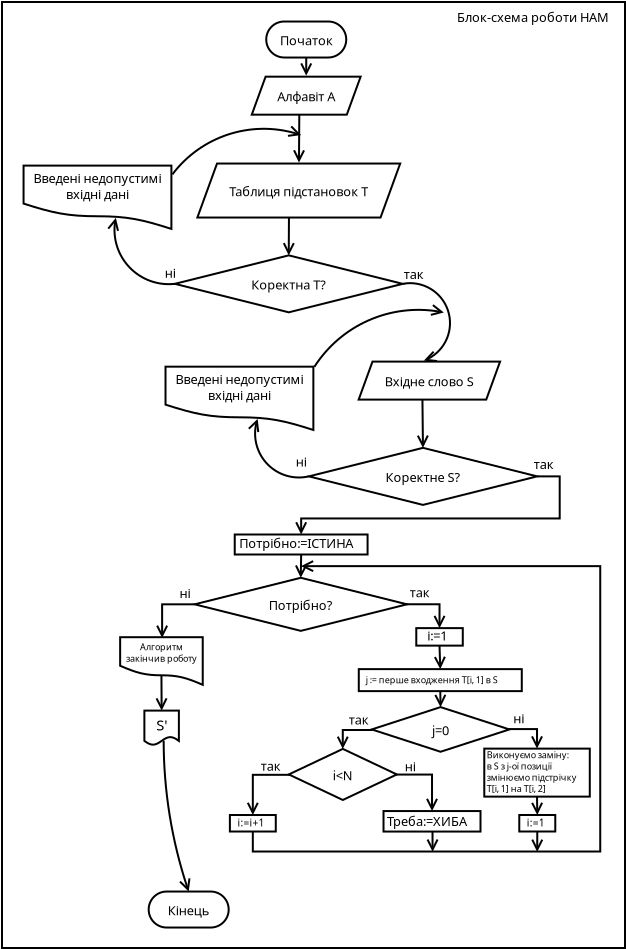 <?xml version="1.0" encoding="UTF-8"?>
<dia:diagram xmlns:dia="http://www.lysator.liu.se/~alla/dia/">
  <dia:layer name="Фон" visible="true" active="true">
    <dia:group>
      <dia:object type="Standard - Box" version="0" id="O0">
        <dia:attribute name="obj_pos">
          <dia:point val="8.088,-18.125"/>
        </dia:attribute>
        <dia:attribute name="obj_bb">
          <dia:rectangle val="8.038,-18.175;39.288,29.225"/>
        </dia:attribute>
        <dia:attribute name="elem_corner">
          <dia:point val="8.088,-18.125"/>
        </dia:attribute>
        <dia:attribute name="elem_width">
          <dia:real val="31.15"/>
        </dia:attribute>
        <dia:attribute name="elem_height">
          <dia:real val="47.3"/>
        </dia:attribute>
        <dia:attribute name="show_background">
          <dia:boolean val="true"/>
        </dia:attribute>
      </dia:object>
      <dia:object type="UML - Activity" version="0" id="O1">
        <dia:attribute name="obj_pos">
          <dia:point val="21.3,-17.15"/>
        </dia:attribute>
        <dia:attribute name="obj_bb">
          <dia:rectangle val="21.25,-17.2;25.35,-15.3"/>
        </dia:attribute>
        <dia:attribute name="meta">
          <dia:composite type="dict"/>
        </dia:attribute>
        <dia:attribute name="elem_corner">
          <dia:point val="21.3,-17.15"/>
        </dia:attribute>
        <dia:attribute name="elem_width">
          <dia:real val="4"/>
        </dia:attribute>
        <dia:attribute name="elem_height">
          <dia:real val="1.8"/>
        </dia:attribute>
        <dia:attribute name="line_colour">
          <dia:color val="#000000"/>
        </dia:attribute>
        <dia:attribute name="fill_colour">
          <dia:color val="#ffffff"/>
        </dia:attribute>
        <dia:attribute name="text">
          <dia:composite type="text">
            <dia:attribute name="string">
              <dia:string>#Початок#</dia:string>
            </dia:attribute>
            <dia:attribute name="font">
              <dia:font family="sans" style="0" name="Helvetica"/>
            </dia:attribute>
            <dia:attribute name="height">
              <dia:real val="0.8"/>
            </dia:attribute>
            <dia:attribute name="pos">
              <dia:point val="23.3,-16.055"/>
            </dia:attribute>
            <dia:attribute name="color">
              <dia:color val="#000000"/>
            </dia:attribute>
            <dia:attribute name="alignment">
              <dia:enum val="1"/>
            </dia:attribute>
          </dia:composite>
        </dia:attribute>
      </dia:object>
      <dia:object type="Flowchart - Diamond" version="0" id="O2">
        <dia:attribute name="obj_pos">
          <dia:point val="17.718,10.664"/>
        </dia:attribute>
        <dia:attribute name="obj_bb">
          <dia:rectangle val="17.668,10.614;28.384,13.368"/>
        </dia:attribute>
        <dia:attribute name="elem_corner">
          <dia:point val="17.718,10.664"/>
        </dia:attribute>
        <dia:attribute name="elem_width">
          <dia:real val="10.616"/>
        </dia:attribute>
        <dia:attribute name="elem_height">
          <dia:real val="2.654"/>
        </dia:attribute>
        <dia:attribute name="border_width">
          <dia:real val="0.1"/>
        </dia:attribute>
        <dia:attribute name="show_background">
          <dia:boolean val="true"/>
        </dia:attribute>
        <dia:attribute name="padding">
          <dia:real val="0.354"/>
        </dia:attribute>
        <dia:attribute name="text">
          <dia:composite type="text">
            <dia:attribute name="string">
              <dia:string>#Потрібно?#</dia:string>
            </dia:attribute>
            <dia:attribute name="font">
              <dia:font family="sans" style="0" name="Helvetica"/>
            </dia:attribute>
            <dia:attribute name="height">
              <dia:real val="0.8"/>
            </dia:attribute>
            <dia:attribute name="pos">
              <dia:point val="23.026,12.186"/>
            </dia:attribute>
            <dia:attribute name="color">
              <dia:color val="#000000"/>
            </dia:attribute>
            <dia:attribute name="alignment">
              <dia:enum val="1"/>
            </dia:attribute>
          </dia:composite>
        </dia:attribute>
      </dia:object>
      <dia:object type="Standard - Line" version="0" id="O3">
        <dia:attribute name="obj_pos">
          <dia:point val="23.046,9.5"/>
        </dia:attribute>
        <dia:attribute name="obj_bb">
          <dia:rectangle val="22.704,9.449;23.366,10.776"/>
        </dia:attribute>
        <dia:attribute name="conn_endpoints">
          <dia:point val="23.046,9.5"/>
          <dia:point val="23.026,10.664"/>
        </dia:attribute>
        <dia:attribute name="numcp">
          <dia:int val="1"/>
        </dia:attribute>
        <dia:attribute name="end_arrow">
          <dia:enum val="1"/>
        </dia:attribute>
        <dia:attribute name="end_arrow_length">
          <dia:real val="0.5"/>
        </dia:attribute>
        <dia:attribute name="end_arrow_width">
          <dia:real val="0.5"/>
        </dia:attribute>
        <dia:connections>
          <dia:connection handle="1" to="O2" connection="0"/>
        </dia:connections>
      </dia:object>
      <dia:object type="Standard - ZigZagLine" version="1" id="O4">
        <dia:attribute name="obj_pos">
          <dia:point val="17.718,11.991"/>
        </dia:attribute>
        <dia:attribute name="obj_bb">
          <dia:rectangle val="15.527,11.941;17.768,14.0"/>
        </dia:attribute>
        <dia:attribute name="orth_points">
          <dia:point val="17.718,11.991"/>
          <dia:point val="16.094,11.991"/>
          <dia:point val="16.094,13.669"/>
          <dia:point val="16.094,13.669"/>
        </dia:attribute>
        <dia:attribute name="orth_orient">
          <dia:enum val="0"/>
          <dia:enum val="1"/>
          <dia:enum val="0"/>
        </dia:attribute>
        <dia:attribute name="autorouting">
          <dia:boolean val="false"/>
        </dia:attribute>
        <dia:attribute name="end_arrow">
          <dia:enum val="1"/>
        </dia:attribute>
        <dia:attribute name="end_arrow_length">
          <dia:real val="0.5"/>
        </dia:attribute>
        <dia:attribute name="end_arrow_width">
          <dia:real val="0.5"/>
        </dia:attribute>
        <dia:connections>
          <dia:connection handle="0" to="O2" connection="12"/>
        </dia:connections>
      </dia:object>
      <dia:object type="Standard - Text" version="1" id="O5">
        <dia:attribute name="obj_pos">
          <dia:point val="16.969,11.669"/>
        </dia:attribute>
        <dia:attribute name="obj_bb">
          <dia:rectangle val="16.969,11.074;17.564,11.819"/>
        </dia:attribute>
        <dia:attribute name="text">
          <dia:composite type="text">
            <dia:attribute name="string">
              <dia:string>#ні#</dia:string>
            </dia:attribute>
            <dia:attribute name="font">
              <dia:font family="sans" style="0" name="Helvetica"/>
            </dia:attribute>
            <dia:attribute name="height">
              <dia:real val="0.8"/>
            </dia:attribute>
            <dia:attribute name="pos">
              <dia:point val="16.969,11.669"/>
            </dia:attribute>
            <dia:attribute name="color">
              <dia:color val="#000000"/>
            </dia:attribute>
            <dia:attribute name="alignment">
              <dia:enum val="0"/>
            </dia:attribute>
          </dia:composite>
        </dia:attribute>
        <dia:attribute name="valign">
          <dia:enum val="3"/>
        </dia:attribute>
      </dia:object>
      <dia:object type="Flowchart - Transmittal Tape" version="1" id="O6">
        <dia:attribute name="obj_pos">
          <dia:point val="13.995,13.635"/>
        </dia:attribute>
        <dia:attribute name="obj_bb">
          <dia:rectangle val="13.945,13.585;18.175,16.093"/>
        </dia:attribute>
        <dia:attribute name="meta">
          <dia:composite type="dict"/>
        </dia:attribute>
        <dia:attribute name="elem_corner">
          <dia:point val="13.995,13.635"/>
        </dia:attribute>
        <dia:attribute name="elem_width">
          <dia:real val="4.13"/>
        </dia:attribute>
        <dia:attribute name="elem_height">
          <dia:real val="2.381"/>
        </dia:attribute>
        <dia:attribute name="line_width">
          <dia:real val="0.1"/>
        </dia:attribute>
        <dia:attribute name="line_colour">
          <dia:color val="#000000"/>
        </dia:attribute>
        <dia:attribute name="fill_colour">
          <dia:color val="#ffffff"/>
        </dia:attribute>
        <dia:attribute name="show_background">
          <dia:boolean val="true"/>
        </dia:attribute>
        <dia:attribute name="line_style">
          <dia:enum val="0"/>
          <dia:real val="1"/>
        </dia:attribute>
        <dia:attribute name="padding">
          <dia:real val="0.1"/>
        </dia:attribute>
        <dia:attribute name="text">
          <dia:composite type="text">
            <dia:attribute name="string">
              <dia:string>#Алгоритм
закінчив роботу#</dia:string>
            </dia:attribute>
            <dia:attribute name="font">
              <dia:font family="sans" style="0" name="Helvetica"/>
            </dia:attribute>
            <dia:attribute name="height">
              <dia:real val="0.564"/>
            </dia:attribute>
            <dia:attribute name="pos">
              <dia:point val="16.06,14.209"/>
            </dia:attribute>
            <dia:attribute name="color">
              <dia:color val="#000000"/>
            </dia:attribute>
            <dia:attribute name="alignment">
              <dia:enum val="1"/>
            </dia:attribute>
          </dia:composite>
        </dia:attribute>
        <dia:attribute name="flip_horizontal">
          <dia:boolean val="false"/>
        </dia:attribute>
        <dia:attribute name="flip_vertical">
          <dia:boolean val="false"/>
        </dia:attribute>
        <dia:attribute name="subscale">
          <dia:real val="1"/>
        </dia:attribute>
      </dia:object>
      <dia:object type="Standard - ZigZagLine" version="1" id="O7">
        <dia:attribute name="obj_pos">
          <dia:point val="28.334,11.991"/>
        </dia:attribute>
        <dia:attribute name="obj_bb">
          <dia:rectangle val="28.284,11.938;30.295,13.293"/>
        </dia:attribute>
        <dia:attribute name="orth_points">
          <dia:point val="28.334,11.991"/>
          <dia:point val="28.334,11.988"/>
          <dia:point val="29.964,11.988"/>
          <dia:point val="29.964,13.181"/>
        </dia:attribute>
        <dia:attribute name="orth_orient">
          <dia:enum val="1"/>
          <dia:enum val="0"/>
          <dia:enum val="1"/>
        </dia:attribute>
        <dia:attribute name="autorouting">
          <dia:boolean val="false"/>
        </dia:attribute>
        <dia:attribute name="end_arrow">
          <dia:enum val="1"/>
        </dia:attribute>
        <dia:attribute name="end_arrow_length">
          <dia:real val="0.5"/>
        </dia:attribute>
        <dia:attribute name="end_arrow_width">
          <dia:real val="0.5"/>
        </dia:attribute>
        <dia:connections>
          <dia:connection handle="0" to="O2" connection="4"/>
        </dia:connections>
      </dia:object>
      <dia:object type="Standard - Text" version="1" id="O8">
        <dia:attribute name="obj_pos">
          <dia:point val="28.473,11.635"/>
        </dia:attribute>
        <dia:attribute name="obj_bb">
          <dia:rectangle val="28.473,11.04;29.63,11.785"/>
        </dia:attribute>
        <dia:attribute name="text">
          <dia:composite type="text">
            <dia:attribute name="string">
              <dia:string>#так#</dia:string>
            </dia:attribute>
            <dia:attribute name="font">
              <dia:font family="sans" style="0" name="Helvetica"/>
            </dia:attribute>
            <dia:attribute name="height">
              <dia:real val="0.8"/>
            </dia:attribute>
            <dia:attribute name="pos">
              <dia:point val="28.473,11.635"/>
            </dia:attribute>
            <dia:attribute name="color">
              <dia:color val="#000000"/>
            </dia:attribute>
            <dia:attribute name="alignment">
              <dia:enum val="0"/>
            </dia:attribute>
          </dia:composite>
        </dia:attribute>
        <dia:attribute name="valign">
          <dia:enum val="3"/>
        </dia:attribute>
      </dia:object>
      <dia:object type="Standard - Line" version="0" id="O9">
        <dia:attribute name="obj_pos">
          <dia:point val="29.964,14.056"/>
        </dia:attribute>
        <dia:attribute name="obj_bb">
          <dia:rectangle val="29.653,14.005;30.315,15.343"/>
        </dia:attribute>
        <dia:attribute name="conn_endpoints">
          <dia:point val="29.964,14.056"/>
          <dia:point val="30.002,15.231"/>
        </dia:attribute>
        <dia:attribute name="numcp">
          <dia:int val="1"/>
        </dia:attribute>
        <dia:attribute name="end_arrow">
          <dia:enum val="1"/>
        </dia:attribute>
        <dia:attribute name="end_arrow_length">
          <dia:real val="0.5"/>
        </dia:attribute>
        <dia:attribute name="end_arrow_width">
          <dia:real val="0.5"/>
        </dia:attribute>
      </dia:object>
      <dia:object type="Flowchart - Diamond" version="0" id="O10">
        <dia:attribute name="obj_pos">
          <dia:point val="26.573,17.13"/>
        </dia:attribute>
        <dia:attribute name="obj_bb">
          <dia:rectangle val="26.523,17.08;33.506,19.413"/>
        </dia:attribute>
        <dia:attribute name="elem_corner">
          <dia:point val="26.573,17.13"/>
        </dia:attribute>
        <dia:attribute name="elem_width">
          <dia:real val="6.883"/>
        </dia:attribute>
        <dia:attribute name="elem_height">
          <dia:real val="2.233"/>
        </dia:attribute>
        <dia:attribute name="border_width">
          <dia:real val="0.1"/>
        </dia:attribute>
        <dia:attribute name="show_background">
          <dia:boolean val="true"/>
        </dia:attribute>
        <dia:attribute name="padding">
          <dia:real val="0.354"/>
        </dia:attribute>
        <dia:attribute name="text">
          <dia:composite type="text">
            <dia:attribute name="string">
              <dia:string>#j=0#</dia:string>
            </dia:attribute>
            <dia:attribute name="font">
              <dia:font family="sans" style="0" name="Helvetica"/>
            </dia:attribute>
            <dia:attribute name="height">
              <dia:real val="0.8"/>
            </dia:attribute>
            <dia:attribute name="pos">
              <dia:point val="30.015,18.442"/>
            </dia:attribute>
            <dia:attribute name="color">
              <dia:color val="#000000"/>
            </dia:attribute>
            <dia:attribute name="alignment">
              <dia:enum val="1"/>
            </dia:attribute>
          </dia:composite>
        </dia:attribute>
      </dia:object>
      <dia:object type="Standard - Text" version="1" id="O11">
        <dia:attribute name="obj_pos">
          <dia:point val="33.649,17.935"/>
        </dia:attribute>
        <dia:attribute name="obj_bb">
          <dia:rectangle val="33.649,17.34;34.244,18.085"/>
        </dia:attribute>
        <dia:attribute name="text">
          <dia:composite type="text">
            <dia:attribute name="string">
              <dia:string>#ні#</dia:string>
            </dia:attribute>
            <dia:attribute name="font">
              <dia:font family="sans" style="0" name="Helvetica"/>
            </dia:attribute>
            <dia:attribute name="height">
              <dia:real val="0.8"/>
            </dia:attribute>
            <dia:attribute name="pos">
              <dia:point val="33.649,17.935"/>
            </dia:attribute>
            <dia:attribute name="color">
              <dia:color val="#000000"/>
            </dia:attribute>
            <dia:attribute name="alignment">
              <dia:enum val="0"/>
            </dia:attribute>
          </dia:composite>
        </dia:attribute>
        <dia:attribute name="valign">
          <dia:enum val="3"/>
        </dia:attribute>
      </dia:object>
      <dia:object type="Standard - ZigZagLine" version="1" id="O12">
        <dia:attribute name="obj_pos">
          <dia:point val="33.456,18.247"/>
        </dia:attribute>
        <dia:attribute name="obj_bb">
          <dia:rectangle val="33.406,18.179;35.17,19.318"/>
        </dia:attribute>
        <dia:attribute name="orth_points">
          <dia:point val="33.456,18.247"/>
          <dia:point val="33.456,18.229"/>
          <dia:point val="34.839,18.229"/>
          <dia:point val="34.839,19.206"/>
        </dia:attribute>
        <dia:attribute name="orth_orient">
          <dia:enum val="1"/>
          <dia:enum val="0"/>
          <dia:enum val="1"/>
        </dia:attribute>
        <dia:attribute name="autorouting">
          <dia:boolean val="false"/>
        </dia:attribute>
        <dia:attribute name="end_arrow">
          <dia:enum val="1"/>
        </dia:attribute>
        <dia:attribute name="end_arrow_length">
          <dia:real val="0.5"/>
        </dia:attribute>
        <dia:attribute name="end_arrow_width">
          <dia:real val="0.5"/>
        </dia:attribute>
        <dia:connections>
          <dia:connection handle="0" to="O10" connection="4"/>
        </dia:connections>
      </dia:object>
      <dia:object type="Standard - Text" version="1" id="O13">
        <dia:attribute name="obj_pos">
          <dia:point val="25.427,18.001"/>
        </dia:attribute>
        <dia:attribute name="obj_bb">
          <dia:rectangle val="25.427,17.406;26.585,18.151"/>
        </dia:attribute>
        <dia:attribute name="text">
          <dia:composite type="text">
            <dia:attribute name="string">
              <dia:string>#так#</dia:string>
            </dia:attribute>
            <dia:attribute name="font">
              <dia:font family="sans" style="0" name="Helvetica"/>
            </dia:attribute>
            <dia:attribute name="height">
              <dia:real val="0.8"/>
            </dia:attribute>
            <dia:attribute name="pos">
              <dia:point val="25.427,18.001"/>
            </dia:attribute>
            <dia:attribute name="color">
              <dia:color val="#000000"/>
            </dia:attribute>
            <dia:attribute name="alignment">
              <dia:enum val="0"/>
            </dia:attribute>
          </dia:composite>
        </dia:attribute>
        <dia:attribute name="valign">
          <dia:enum val="3"/>
        </dia:attribute>
      </dia:object>
      <dia:group>
        <dia:object type="Standard - Box" version="0" id="O14">
          <dia:attribute name="obj_pos">
            <dia:point val="32.202,19.206"/>
          </dia:attribute>
          <dia:attribute name="obj_bb">
            <dia:rectangle val="32.152,19.156;37.527,21.656"/>
          </dia:attribute>
          <dia:attribute name="elem_corner">
            <dia:point val="32.202,19.206"/>
          </dia:attribute>
          <dia:attribute name="elem_width">
            <dia:real val="5.275"/>
          </dia:attribute>
          <dia:attribute name="elem_height">
            <dia:real val="2.4"/>
          </dia:attribute>
          <dia:attribute name="show_background">
            <dia:boolean val="true"/>
          </dia:attribute>
        </dia:object>
        <dia:object type="Standard - Text" version="1" id="O15">
          <dia:attribute name="obj_pos">
            <dia:point val="36.727,22.756"/>
          </dia:attribute>
          <dia:attribute name="obj_bb">
            <dia:rectangle val="36.727,22.161;36.727,22.906"/>
          </dia:attribute>
          <dia:attribute name="text">
            <dia:composite type="text">
              <dia:attribute name="string">
                <dia:string>##</dia:string>
              </dia:attribute>
              <dia:attribute name="font">
                <dia:font family="sans" style="0" name="Helvetica"/>
              </dia:attribute>
              <dia:attribute name="height">
                <dia:real val="0.8"/>
              </dia:attribute>
              <dia:attribute name="pos">
                <dia:point val="36.727,22.756"/>
              </dia:attribute>
              <dia:attribute name="color">
                <dia:color val="#000000"/>
              </dia:attribute>
              <dia:attribute name="alignment">
                <dia:enum val="0"/>
              </dia:attribute>
            </dia:composite>
          </dia:attribute>
          <dia:attribute name="valign">
            <dia:enum val="3"/>
          </dia:attribute>
        </dia:object>
        <dia:object type="Standard - Text" version="1" id="O16">
          <dia:attribute name="obj_pos">
            <dia:point val="32.327,19.681"/>
          </dia:attribute>
          <dia:attribute name="obj_bb">
            <dia:rectangle val="32.327,19.261;37.172,22.047"/>
          </dia:attribute>
          <dia:attribute name="text">
            <dia:composite type="text">
              <dia:attribute name="string">
                <dia:string>#Виконуємо заміну:
в S з j-ої позиції
змінюємо підстрічку
T[i, 1] на T[i, 2]
#</dia:string>
              </dia:attribute>
              <dia:attribute name="font">
                <dia:font family="sans" style="0" name="Helvetica"/>
              </dia:attribute>
              <dia:attribute name="height">
                <dia:real val="0.564"/>
              </dia:attribute>
              <dia:attribute name="pos">
                <dia:point val="32.327,19.681"/>
              </dia:attribute>
              <dia:attribute name="color">
                <dia:color val="#000000"/>
              </dia:attribute>
              <dia:attribute name="alignment">
                <dia:enum val="0"/>
              </dia:attribute>
            </dia:composite>
          </dia:attribute>
          <dia:attribute name="valign">
            <dia:enum val="3"/>
          </dia:attribute>
        </dia:object>
      </dia:group>
      <dia:group>
        <dia:object type="Standard - Box" version="0" id="O17">
          <dia:attribute name="obj_pos">
            <dia:point val="33.952,22.525"/>
          </dia:attribute>
          <dia:attribute name="obj_bb">
            <dia:rectangle val="33.902,22.475;35.802,23.4"/>
          </dia:attribute>
          <dia:attribute name="elem_corner">
            <dia:point val="33.952,22.525"/>
          </dia:attribute>
          <dia:attribute name="elem_width">
            <dia:real val="1.8"/>
          </dia:attribute>
          <dia:attribute name="elem_height">
            <dia:real val="0.825"/>
          </dia:attribute>
          <dia:attribute name="show_background">
            <dia:boolean val="true"/>
          </dia:attribute>
        </dia:object>
        <dia:object type="Standard - Text" version="1" id="O18">
          <dia:attribute name="obj_pos">
            <dia:point val="34.327,23.1"/>
          </dia:attribute>
          <dia:attribute name="obj_bb">
            <dia:rectangle val="34.327,22.63;35.384,23.22"/>
          </dia:attribute>
          <dia:attribute name="text">
            <dia:composite type="text">
              <dia:attribute name="string">
                <dia:string>#i:=1#</dia:string>
              </dia:attribute>
              <dia:attribute name="font">
                <dia:font family="sans" style="0" name="Helvetica"/>
              </dia:attribute>
              <dia:attribute name="height">
                <dia:real val="0.635"/>
              </dia:attribute>
              <dia:attribute name="pos">
                <dia:point val="34.327,23.1"/>
              </dia:attribute>
              <dia:attribute name="color">
                <dia:color val="#000000"/>
              </dia:attribute>
              <dia:attribute name="alignment">
                <dia:enum val="0"/>
              </dia:attribute>
            </dia:composite>
          </dia:attribute>
          <dia:attribute name="valign">
            <dia:enum val="3"/>
          </dia:attribute>
        </dia:object>
      </dia:group>
      <dia:object type="Standard - Line" version="0" id="O19">
        <dia:attribute name="obj_pos">
          <dia:point val="34.839,21.606"/>
        </dia:attribute>
        <dia:attribute name="obj_bb">
          <dia:rectangle val="34.513,21.556;35.175,22.637"/>
        </dia:attribute>
        <dia:attribute name="conn_endpoints">
          <dia:point val="34.839,21.606"/>
          <dia:point val="34.852,22.525"/>
        </dia:attribute>
        <dia:attribute name="numcp">
          <dia:int val="1"/>
        </dia:attribute>
        <dia:attribute name="end_arrow">
          <dia:enum val="1"/>
        </dia:attribute>
        <dia:attribute name="end_arrow_length">
          <dia:real val="0.5"/>
        </dia:attribute>
        <dia:attribute name="end_arrow_width">
          <dia:real val="0.5"/>
        </dia:attribute>
      </dia:object>
      <dia:group>
        <dia:object type="Standard - Box" version="0" id="O20">
          <dia:attribute name="obj_pos">
            <dia:point val="19.482,22.526"/>
          </dia:attribute>
          <dia:attribute name="obj_bb">
            <dia:rectangle val="19.432,22.476;21.827,23.401"/>
          </dia:attribute>
          <dia:attribute name="elem_corner">
            <dia:point val="19.482,22.526"/>
          </dia:attribute>
          <dia:attribute name="elem_width">
            <dia:real val="2.295"/>
          </dia:attribute>
          <dia:attribute name="elem_height">
            <dia:real val="0.825"/>
          </dia:attribute>
          <dia:attribute name="show_background">
            <dia:boolean val="true"/>
          </dia:attribute>
        </dia:object>
        <dia:object type="Standard - Text" version="1" id="O21">
          <dia:attribute name="obj_pos">
            <dia:point val="19.857,23.101"/>
          </dia:attribute>
          <dia:attribute name="obj_bb">
            <dia:rectangle val="19.857,22.631;21.479,23.221"/>
          </dia:attribute>
          <dia:attribute name="text">
            <dia:composite type="text">
              <dia:attribute name="string">
                <dia:string>#i:=i+1#</dia:string>
              </dia:attribute>
              <dia:attribute name="font">
                <dia:font family="sans" style="0" name="Helvetica"/>
              </dia:attribute>
              <dia:attribute name="height">
                <dia:real val="0.635"/>
              </dia:attribute>
              <dia:attribute name="pos">
                <dia:point val="19.857,23.101"/>
              </dia:attribute>
              <dia:attribute name="color">
                <dia:color val="#000000"/>
              </dia:attribute>
              <dia:attribute name="alignment">
                <dia:enum val="0"/>
              </dia:attribute>
            </dia:composite>
          </dia:attribute>
          <dia:attribute name="valign">
            <dia:enum val="3"/>
          </dia:attribute>
        </dia:object>
      </dia:group>
      <dia:object type="Standard - ZigZagLine" version="1" id="O22">
        <dia:attribute name="obj_pos">
          <dia:point val="26.573,18.247"/>
        </dia:attribute>
        <dia:attribute name="obj_bb">
          <dia:rectangle val="24.796,18.197;26.623,19.331"/>
        </dia:attribute>
        <dia:attribute name="orth_points">
          <dia:point val="26.573,18.247"/>
          <dia:point val="26.573,18.275"/>
          <dia:point val="25.127,18.275"/>
          <dia:point val="25.127,19.22"/>
        </dia:attribute>
        <dia:attribute name="orth_orient">
          <dia:enum val="1"/>
          <dia:enum val="0"/>
          <dia:enum val="1"/>
        </dia:attribute>
        <dia:attribute name="autorouting">
          <dia:boolean val="false"/>
        </dia:attribute>
        <dia:attribute name="end_arrow">
          <dia:enum val="1"/>
        </dia:attribute>
        <dia:attribute name="end_arrow_length">
          <dia:real val="0.5"/>
        </dia:attribute>
        <dia:attribute name="end_arrow_width">
          <dia:real val="0.5"/>
        </dia:attribute>
        <dia:connections>
          <dia:connection handle="0" to="O10" connection="12"/>
          <dia:connection handle="1" to="O28" connection="0"/>
        </dia:connections>
      </dia:object>
      <dia:group>
        <dia:object type="Standard - Box" version="0" id="O23">
          <dia:attribute name="obj_pos">
            <dia:point val="25.927,15.231"/>
          </dia:attribute>
          <dia:attribute name="obj_bb">
            <dia:rectangle val="25.877,15.181;34.127,16.381"/>
          </dia:attribute>
          <dia:attribute name="elem_corner">
            <dia:point val="25.927,15.231"/>
          </dia:attribute>
          <dia:attribute name="elem_width">
            <dia:real val="8.15"/>
          </dia:attribute>
          <dia:attribute name="elem_height">
            <dia:real val="1.1"/>
          </dia:attribute>
          <dia:attribute name="show_background">
            <dia:boolean val="true"/>
          </dia:attribute>
        </dia:object>
        <dia:object type="Standard - Text" version="1" id="O24">
          <dia:attribute name="obj_pos">
            <dia:point val="26.277,15.931"/>
          </dia:attribute>
          <dia:attribute name="obj_bb">
            <dia:rectangle val="26.277,15.511;33.909,16.603"/>
          </dia:attribute>
          <dia:attribute name="text">
            <dia:composite type="text">
              <dia:attribute name="string">
                <dia:string>#j := перше входження T[i, 1] в S
#</dia:string>
              </dia:attribute>
              <dia:attribute name="font">
                <dia:font family="sans" style="0" name="Helvetica"/>
              </dia:attribute>
              <dia:attribute name="height">
                <dia:real val="0.564"/>
              </dia:attribute>
              <dia:attribute name="pos">
                <dia:point val="26.277,15.931"/>
              </dia:attribute>
              <dia:attribute name="color">
                <dia:color val="#000000"/>
              </dia:attribute>
              <dia:attribute name="alignment">
                <dia:enum val="0"/>
              </dia:attribute>
            </dia:composite>
          </dia:attribute>
          <dia:attribute name="valign">
            <dia:enum val="3"/>
          </dia:attribute>
        </dia:object>
        <dia:object type="Standard - Line" version="0" id="O25">
          <dia:attribute name="obj_pos">
            <dia:point val="30.002,16.331"/>
          </dia:attribute>
          <dia:attribute name="obj_bb">
            <dia:rectangle val="29.675,16.28;30.337,17.242"/>
          </dia:attribute>
          <dia:attribute name="conn_endpoints">
            <dia:point val="30.002,16.331"/>
            <dia:point val="30.015,17.13"/>
          </dia:attribute>
          <dia:attribute name="numcp">
            <dia:int val="1"/>
          </dia:attribute>
          <dia:attribute name="end_arrow">
            <dia:enum val="1"/>
          </dia:attribute>
          <dia:attribute name="end_arrow_length">
            <dia:real val="0.5"/>
          </dia:attribute>
          <dia:attribute name="end_arrow_width">
            <dia:real val="0.5"/>
          </dia:attribute>
          <dia:connections>
            <dia:connection handle="0" to="O23" connection="6"/>
          </dia:connections>
        </dia:object>
      </dia:group>
      <dia:group>
        <dia:object type="Standard - Box" version="0" id="O26">
          <dia:attribute name="obj_pos">
            <dia:point val="28.802,13.181"/>
          </dia:attribute>
          <dia:attribute name="obj_bb">
            <dia:rectangle val="28.752,13.131;31.177,14.106"/>
          </dia:attribute>
          <dia:attribute name="elem_corner">
            <dia:point val="28.802,13.181"/>
          </dia:attribute>
          <dia:attribute name="elem_width">
            <dia:real val="2.325"/>
          </dia:attribute>
          <dia:attribute name="elem_height">
            <dia:real val="0.875"/>
          </dia:attribute>
          <dia:attribute name="show_background">
            <dia:boolean val="true"/>
          </dia:attribute>
        </dia:object>
        <dia:object type="Standard - Text" version="1" id="O27">
          <dia:attribute name="obj_pos">
            <dia:point val="29.352,13.8"/>
          </dia:attribute>
          <dia:attribute name="obj_bb">
            <dia:rectangle val="29.352,13.205;30.689,13.95"/>
          </dia:attribute>
          <dia:attribute name="text">
            <dia:composite type="text">
              <dia:attribute name="string">
                <dia:string>#і:=1#</dia:string>
              </dia:attribute>
              <dia:attribute name="font">
                <dia:font family="sans" style="0" name="Helvetica"/>
              </dia:attribute>
              <dia:attribute name="height">
                <dia:real val="0.8"/>
              </dia:attribute>
              <dia:attribute name="pos">
                <dia:point val="29.352,13.8"/>
              </dia:attribute>
              <dia:attribute name="color">
                <dia:color val="#000000"/>
              </dia:attribute>
              <dia:attribute name="alignment">
                <dia:enum val="0"/>
              </dia:attribute>
            </dia:composite>
          </dia:attribute>
          <dia:attribute name="valign">
            <dia:enum val="3"/>
          </dia:attribute>
        </dia:object>
      </dia:group>
      <dia:object type="Flowchart - Diamond" version="0" id="O28">
        <dia:attribute name="obj_pos">
          <dia:point val="22.427,19.22"/>
        </dia:attribute>
        <dia:attribute name="obj_bb">
          <dia:rectangle val="22.377,19.17;27.877,21.823"/>
        </dia:attribute>
        <dia:attribute name="elem_corner">
          <dia:point val="22.427,19.22"/>
        </dia:attribute>
        <dia:attribute name="elem_width">
          <dia:real val="5.401"/>
        </dia:attribute>
        <dia:attribute name="elem_height">
          <dia:real val="2.554"/>
        </dia:attribute>
        <dia:attribute name="border_width">
          <dia:real val="0.1"/>
        </dia:attribute>
        <dia:attribute name="show_background">
          <dia:boolean val="true"/>
        </dia:attribute>
        <dia:attribute name="padding">
          <dia:real val="0.354"/>
        </dia:attribute>
        <dia:attribute name="text">
          <dia:composite type="text">
            <dia:attribute name="string">
              <dia:string>#i&lt;N#</dia:string>
            </dia:attribute>
            <dia:attribute name="font">
              <dia:font family="sans" style="0" name="Helvetica"/>
            </dia:attribute>
            <dia:attribute name="height">
              <dia:real val="0.8"/>
            </dia:attribute>
            <dia:attribute name="pos">
              <dia:point val="25.127,20.692"/>
            </dia:attribute>
            <dia:attribute name="color">
              <dia:color val="#000000"/>
            </dia:attribute>
            <dia:attribute name="alignment">
              <dia:enum val="1"/>
            </dia:attribute>
          </dia:composite>
        </dia:attribute>
      </dia:object>
      <dia:object type="Standard - Text" version="1" id="O29">
        <dia:attribute name="obj_pos">
          <dia:point val="21.027,20.314"/>
        </dia:attribute>
        <dia:attribute name="obj_bb">
          <dia:rectangle val="21.027,19.719;22.184,20.464"/>
        </dia:attribute>
        <dia:attribute name="text">
          <dia:composite type="text">
            <dia:attribute name="string">
              <dia:string>#так#</dia:string>
            </dia:attribute>
            <dia:attribute name="font">
              <dia:font family="sans" style="0" name="Helvetica"/>
            </dia:attribute>
            <dia:attribute name="height">
              <dia:real val="0.8"/>
            </dia:attribute>
            <dia:attribute name="pos">
              <dia:point val="21.027,20.314"/>
            </dia:attribute>
            <dia:attribute name="color">
              <dia:color val="#000000"/>
            </dia:attribute>
            <dia:attribute name="alignment">
              <dia:enum val="0"/>
            </dia:attribute>
          </dia:composite>
        </dia:attribute>
        <dia:attribute name="valign">
          <dia:enum val="3"/>
        </dia:attribute>
      </dia:object>
      <dia:object type="Standard - ZigZagLine" version="1" id="O30">
        <dia:attribute name="obj_pos">
          <dia:point val="22.427,20.497"/>
        </dia:attribute>
        <dia:attribute name="obj_bb">
          <dia:rectangle val="20.298,20.447;22.477,22.637"/>
        </dia:attribute>
        <dia:attribute name="orth_points">
          <dia:point val="22.427,20.497"/>
          <dia:point val="22.427,20.516"/>
          <dia:point val="20.629,20.516"/>
          <dia:point val="20.629,22.526"/>
        </dia:attribute>
        <dia:attribute name="orth_orient">
          <dia:enum val="1"/>
          <dia:enum val="0"/>
          <dia:enum val="1"/>
        </dia:attribute>
        <dia:attribute name="autorouting">
          <dia:boolean val="false"/>
        </dia:attribute>
        <dia:attribute name="end_arrow">
          <dia:enum val="1"/>
        </dia:attribute>
        <dia:attribute name="end_arrow_length">
          <dia:real val="0.5"/>
        </dia:attribute>
        <dia:attribute name="end_arrow_width">
          <dia:real val="0.5"/>
        </dia:attribute>
        <dia:connections>
          <dia:connection handle="0" to="O28" connection="12"/>
        </dia:connections>
      </dia:object>
      <dia:object type="Standard - ZigZagLine" version="1" id="O31">
        <dia:attribute name="obj_pos">
          <dia:point val="27.827,20.497"/>
        </dia:attribute>
        <dia:attribute name="obj_bb">
          <dia:rectangle val="27.777,20.447;29.92,22.44"/>
        </dia:attribute>
        <dia:attribute name="orth_points">
          <dia:point val="27.827,20.497"/>
          <dia:point val="27.827,20.503"/>
          <dia:point val="29.589,20.503"/>
          <dia:point val="29.589,22.328"/>
        </dia:attribute>
        <dia:attribute name="orth_orient">
          <dia:enum val="1"/>
          <dia:enum val="0"/>
          <dia:enum val="1"/>
        </dia:attribute>
        <dia:attribute name="autorouting">
          <dia:boolean val="false"/>
        </dia:attribute>
        <dia:attribute name="end_arrow">
          <dia:enum val="1"/>
        </dia:attribute>
        <dia:attribute name="end_arrow_length">
          <dia:real val="0.5"/>
        </dia:attribute>
        <dia:attribute name="end_arrow_width">
          <dia:real val="0.5"/>
        </dia:attribute>
        <dia:connections>
          <dia:connection handle="0" to="O28" connection="4"/>
          <dia:connection handle="1" to="O32" connection="1"/>
        </dia:connections>
      </dia:object>
      <dia:object type="Standard - Box" version="0" id="O32">
        <dia:attribute name="obj_pos">
          <dia:point val="27.164,22.328"/>
        </dia:attribute>
        <dia:attribute name="obj_bb">
          <dia:rectangle val="27.114,22.278;32.064,23.403"/>
        </dia:attribute>
        <dia:attribute name="elem_corner">
          <dia:point val="27.164,22.328"/>
        </dia:attribute>
        <dia:attribute name="elem_width">
          <dia:real val="4.849"/>
        </dia:attribute>
        <dia:attribute name="elem_height">
          <dia:real val="1.025"/>
        </dia:attribute>
        <dia:attribute name="show_background">
          <dia:boolean val="true"/>
        </dia:attribute>
      </dia:object>
      <dia:object type="Standard - Text" version="1" id="O33">
        <dia:attribute name="obj_pos">
          <dia:point val="27.177,22.766"/>
        </dia:attribute>
        <dia:attribute name="obj_bb">
          <dia:rectangle val="27.177,22.171;27.177,22.916"/>
        </dia:attribute>
        <dia:attribute name="text">
          <dia:composite type="text">
            <dia:attribute name="string">
              <dia:string>##</dia:string>
            </dia:attribute>
            <dia:attribute name="font">
              <dia:font family="sans" style="0" name="Helvetica"/>
            </dia:attribute>
            <dia:attribute name="height">
              <dia:real val="0.8"/>
            </dia:attribute>
            <dia:attribute name="pos">
              <dia:point val="27.177,22.766"/>
            </dia:attribute>
            <dia:attribute name="color">
              <dia:color val="#000000"/>
            </dia:attribute>
            <dia:attribute name="alignment">
              <dia:enum val="0"/>
            </dia:attribute>
          </dia:composite>
        </dia:attribute>
        <dia:attribute name="valign">
          <dia:enum val="3"/>
        </dia:attribute>
      </dia:object>
      <dia:object type="Standard - Text" version="1" id="O34">
        <dia:attribute name="obj_pos">
          <dia:point val="27.339,23.078"/>
        </dia:attribute>
        <dia:attribute name="obj_bb">
          <dia:rectangle val="27.339,22.483;31.867,23.228"/>
        </dia:attribute>
        <dia:attribute name="text">
          <dia:composite type="text">
            <dia:attribute name="string">
              <dia:string>#Треба:=ХИБА#</dia:string>
            </dia:attribute>
            <dia:attribute name="font">
              <dia:font family="sans" style="0" name="Helvetica"/>
            </dia:attribute>
            <dia:attribute name="height">
              <dia:real val="0.8"/>
            </dia:attribute>
            <dia:attribute name="pos">
              <dia:point val="27.339,23.078"/>
            </dia:attribute>
            <dia:attribute name="color">
              <dia:color val="#000000"/>
            </dia:attribute>
            <dia:attribute name="alignment">
              <dia:enum val="0"/>
            </dia:attribute>
          </dia:composite>
        </dia:attribute>
        <dia:attribute name="valign">
          <dia:enum val="3"/>
        </dia:attribute>
      </dia:object>
      <dia:object type="Standard - ZigZagLine" version="1" id="O35">
        <dia:attribute name="obj_pos">
          <dia:point val="20.629,23.351"/>
        </dia:attribute>
        <dia:attribute name="obj_bb">
          <dia:rectangle val="20.579,9.751;38.05,24.401"/>
        </dia:attribute>
        <dia:attribute name="orth_points">
          <dia:point val="20.629,23.351"/>
          <dia:point val="20.629,24.351"/>
          <dia:point val="38,24.351"/>
          <dia:point val="38,10.082"/>
          <dia:point val="23.036,10.082"/>
        </dia:attribute>
        <dia:attribute name="orth_orient">
          <dia:enum val="1"/>
          <dia:enum val="0"/>
          <dia:enum val="1"/>
          <dia:enum val="0"/>
        </dia:attribute>
        <dia:attribute name="autorouting">
          <dia:boolean val="false"/>
        </dia:attribute>
        <dia:attribute name="end_arrow">
          <dia:enum val="1"/>
        </dia:attribute>
        <dia:attribute name="end_arrow_length">
          <dia:real val="0.5"/>
        </dia:attribute>
        <dia:attribute name="end_arrow_width">
          <dia:real val="0.5"/>
        </dia:attribute>
        <dia:connections>
          <dia:connection handle="1" to="O3" connection="0"/>
        </dia:connections>
      </dia:object>
      <dia:object type="Standard - Line" version="0" id="O36">
        <dia:attribute name="obj_pos">
          <dia:point val="29.614,23.345"/>
        </dia:attribute>
        <dia:attribute name="obj_bb">
          <dia:rectangle val="29.284,23.294;29.946,24.475"/>
        </dia:attribute>
        <dia:attribute name="conn_endpoints">
          <dia:point val="29.614,23.345"/>
          <dia:point val="29.617,24.363"/>
        </dia:attribute>
        <dia:attribute name="numcp">
          <dia:int val="1"/>
        </dia:attribute>
        <dia:attribute name="end_arrow">
          <dia:enum val="1"/>
        </dia:attribute>
        <dia:attribute name="end_arrow_length">
          <dia:real val="0.5"/>
        </dia:attribute>
        <dia:attribute name="end_arrow_width">
          <dia:real val="0.5"/>
        </dia:attribute>
      </dia:object>
      <dia:object type="Standard - Line" version="0" id="O37">
        <dia:attribute name="obj_pos">
          <dia:point val="34.852,23.35"/>
        </dia:attribute>
        <dia:attribute name="obj_bb">
          <dia:rectangle val="34.519,23.3;35.181,24.481"/>
        </dia:attribute>
        <dia:attribute name="conn_endpoints">
          <dia:point val="34.852,23.35"/>
          <dia:point val="34.848,24.369"/>
        </dia:attribute>
        <dia:attribute name="numcp">
          <dia:int val="1"/>
        </dia:attribute>
        <dia:attribute name="end_arrow">
          <dia:enum val="1"/>
        </dia:attribute>
        <dia:attribute name="end_arrow_length">
          <dia:real val="0.5"/>
        </dia:attribute>
        <dia:attribute name="end_arrow_width">
          <dia:real val="0.5"/>
        </dia:attribute>
      </dia:object>
      <dia:group>
        <dia:object type="Standard - Box" version="0" id="O38">
          <dia:attribute name="obj_pos">
            <dia:point val="19.725,8.5"/>
          </dia:attribute>
          <dia:attribute name="obj_bb">
            <dia:rectangle val="19.675,8.45;26.417,9.55"/>
          </dia:attribute>
          <dia:attribute name="elem_corner">
            <dia:point val="19.725,8.5"/>
          </dia:attribute>
          <dia:attribute name="elem_width">
            <dia:real val="6.642"/>
          </dia:attribute>
          <dia:attribute name="elem_height">
            <dia:real val="1"/>
          </dia:attribute>
          <dia:attribute name="show_background">
            <dia:boolean val="true"/>
          </dia:attribute>
        </dia:object>
        <dia:object type="Standard - Text" version="1" id="O39">
          <dia:attribute name="obj_pos">
            <dia:point val="19.95,9.175"/>
          </dia:attribute>
          <dia:attribute name="obj_bb">
            <dia:rectangle val="19.95,8.58;26.17,9.325"/>
          </dia:attribute>
          <dia:attribute name="text">
            <dia:composite type="text">
              <dia:attribute name="string">
                <dia:string>#Потрібно:=ІСТИНА#</dia:string>
              </dia:attribute>
              <dia:attribute name="font">
                <dia:font family="sans" style="0" name="Helvetica"/>
              </dia:attribute>
              <dia:attribute name="height">
                <dia:real val="0.8"/>
              </dia:attribute>
              <dia:attribute name="pos">
                <dia:point val="19.95,9.175"/>
              </dia:attribute>
              <dia:attribute name="color">
                <dia:color val="#000000"/>
              </dia:attribute>
              <dia:attribute name="alignment">
                <dia:enum val="0"/>
              </dia:attribute>
            </dia:composite>
          </dia:attribute>
          <dia:attribute name="valign">
            <dia:enum val="3"/>
          </dia:attribute>
        </dia:object>
      </dia:group>
      <dia:object type="Flowchart - Parallelogram" version="0" id="O40">
        <dia:attribute name="obj_pos">
          <dia:point val="20.577,-14.393"/>
        </dia:attribute>
        <dia:attribute name="obj_bb">
          <dia:rectangle val="20.527,-14.443;26.07,-12.443"/>
        </dia:attribute>
        <dia:attribute name="elem_corner">
          <dia:point val="20.577,-14.393"/>
        </dia:attribute>
        <dia:attribute name="elem_width">
          <dia:real val="5.443"/>
        </dia:attribute>
        <dia:attribute name="elem_height">
          <dia:real val="1.9"/>
        </dia:attribute>
        <dia:attribute name="show_background">
          <dia:boolean val="true"/>
        </dia:attribute>
        <dia:attribute name="shear_angle">
          <dia:real val="70"/>
        </dia:attribute>
        <dia:attribute name="padding">
          <dia:real val="0.5"/>
        </dia:attribute>
        <dia:attribute name="text">
          <dia:composite type="text">
            <dia:attribute name="string">
              <dia:string>#Алфавіт А#</dia:string>
            </dia:attribute>
            <dia:attribute name="font">
              <dia:font family="sans" style="0" name="Helvetica"/>
            </dia:attribute>
            <dia:attribute name="height">
              <dia:real val="0.8"/>
            </dia:attribute>
            <dia:attribute name="pos">
              <dia:point val="23.299,-13.248"/>
            </dia:attribute>
            <dia:attribute name="color">
              <dia:color val="#000000"/>
            </dia:attribute>
            <dia:attribute name="alignment">
              <dia:enum val="1"/>
            </dia:attribute>
          </dia:composite>
        </dia:attribute>
      </dia:object>
      <dia:object type="Flowchart - Parallelogram" version="0" id="O41">
        <dia:attribute name="obj_pos">
          <dia:point val="17.856,-10.047"/>
        </dia:attribute>
        <dia:attribute name="obj_bb">
          <dia:rectangle val="17.806,-10.097;28.047,-7.297"/>
        </dia:attribute>
        <dia:attribute name="elem_corner">
          <dia:point val="17.856,-10.047"/>
        </dia:attribute>
        <dia:attribute name="elem_width">
          <dia:real val="10.141"/>
        </dia:attribute>
        <dia:attribute name="elem_height">
          <dia:real val="2.7"/>
        </dia:attribute>
        <dia:attribute name="show_background">
          <dia:boolean val="true"/>
        </dia:attribute>
        <dia:attribute name="shear_angle">
          <dia:real val="70"/>
        </dia:attribute>
        <dia:attribute name="padding">
          <dia:real val="0.5"/>
        </dia:attribute>
        <dia:attribute name="text">
          <dia:composite type="text">
            <dia:attribute name="string">
              <dia:string>#Таблиця підстановок Т#</dia:string>
            </dia:attribute>
            <dia:attribute name="font">
              <dia:font family="sans" style="0" name="Helvetica"/>
            </dia:attribute>
            <dia:attribute name="height">
              <dia:real val="0.8"/>
            </dia:attribute>
            <dia:attribute name="pos">
              <dia:point val="22.927,-8.502"/>
            </dia:attribute>
            <dia:attribute name="color">
              <dia:color val="#000000"/>
            </dia:attribute>
            <dia:attribute name="alignment">
              <dia:enum val="1"/>
            </dia:attribute>
          </dia:composite>
        </dia:attribute>
      </dia:object>
      <dia:object type="Flowchart - Diamond" version="0" id="O42">
        <dia:attribute name="obj_pos">
          <dia:point val="16.728,-5.457"/>
        </dia:attribute>
        <dia:attribute name="obj_bb">
          <dia:rectangle val="16.678,-5.507;28.171,-2.558"/>
        </dia:attribute>
        <dia:attribute name="elem_corner">
          <dia:point val="16.728,-5.457"/>
        </dia:attribute>
        <dia:attribute name="elem_width">
          <dia:real val="11.393"/>
        </dia:attribute>
        <dia:attribute name="elem_height">
          <dia:real val="2.848"/>
        </dia:attribute>
        <dia:attribute name="border_width">
          <dia:real val="0.1"/>
        </dia:attribute>
        <dia:attribute name="show_background">
          <dia:boolean val="true"/>
        </dia:attribute>
        <dia:attribute name="padding">
          <dia:real val="0.354"/>
        </dia:attribute>
        <dia:attribute name="text">
          <dia:composite type="text">
            <dia:attribute name="string">
              <dia:string>#Коректна Т?#</dia:string>
            </dia:attribute>
            <dia:attribute name="font">
              <dia:font family="sans" style="0" name="Helvetica"/>
            </dia:attribute>
            <dia:attribute name="height">
              <dia:real val="0.8"/>
            </dia:attribute>
            <dia:attribute name="pos">
              <dia:point val="22.425,-3.838"/>
            </dia:attribute>
            <dia:attribute name="color">
              <dia:color val="#000000"/>
            </dia:attribute>
            <dia:attribute name="alignment">
              <dia:enum val="1"/>
            </dia:attribute>
          </dia:composite>
        </dia:attribute>
      </dia:object>
      <dia:object type="Standard - Text" version="1" id="O43">
        <dia:attribute name="obj_pos">
          <dia:point val="16.23,-4.343"/>
        </dia:attribute>
        <dia:attribute name="obj_bb">
          <dia:rectangle val="16.23,-4.938;16.825,-4.192"/>
        </dia:attribute>
        <dia:attribute name="text">
          <dia:composite type="text">
            <dia:attribute name="string">
              <dia:string>#ні#</dia:string>
            </dia:attribute>
            <dia:attribute name="font">
              <dia:font family="sans" style="0" name="Helvetica"/>
            </dia:attribute>
            <dia:attribute name="height">
              <dia:real val="0.8"/>
            </dia:attribute>
            <dia:attribute name="pos">
              <dia:point val="16.23,-4.343"/>
            </dia:attribute>
            <dia:attribute name="color">
              <dia:color val="#000000"/>
            </dia:attribute>
            <dia:attribute name="alignment">
              <dia:enum val="0"/>
            </dia:attribute>
          </dia:composite>
        </dia:attribute>
        <dia:attribute name="valign">
          <dia:enum val="3"/>
        </dia:attribute>
      </dia:object>
      <dia:object type="Standard - Text" version="1" id="O44">
        <dia:attribute name="obj_pos">
          <dia:point val="28.171,-4.276"/>
        </dia:attribute>
        <dia:attribute name="obj_bb">
          <dia:rectangle val="28.171,-4.871;29.329,-4.126"/>
        </dia:attribute>
        <dia:attribute name="text">
          <dia:composite type="text">
            <dia:attribute name="string">
              <dia:string>#так#</dia:string>
            </dia:attribute>
            <dia:attribute name="font">
              <dia:font family="sans" style="0" name="Helvetica"/>
            </dia:attribute>
            <dia:attribute name="height">
              <dia:real val="0.8"/>
            </dia:attribute>
            <dia:attribute name="pos">
              <dia:point val="28.171,-4.276"/>
            </dia:attribute>
            <dia:attribute name="color">
              <dia:color val="#000000"/>
            </dia:attribute>
            <dia:attribute name="alignment">
              <dia:enum val="0"/>
            </dia:attribute>
          </dia:composite>
        </dia:attribute>
        <dia:attribute name="valign">
          <dia:enum val="3"/>
        </dia:attribute>
      </dia:object>
      <dia:object type="Flowchart - Parallelogram" version="0" id="O45">
        <dia:attribute name="obj_pos">
          <dia:point val="25.921,-0.145"/>
        </dia:attribute>
        <dia:attribute name="obj_bb">
          <dia:rectangle val="25.87,-0.195;33.041,1.805"/>
        </dia:attribute>
        <dia:attribute name="elem_corner">
          <dia:point val="25.921,-0.145"/>
        </dia:attribute>
        <dia:attribute name="elem_width">
          <dia:real val="7.07"/>
        </dia:attribute>
        <dia:attribute name="elem_height">
          <dia:real val="1.9"/>
        </dia:attribute>
        <dia:attribute name="show_background">
          <dia:boolean val="true"/>
        </dia:attribute>
        <dia:attribute name="shear_angle">
          <dia:real val="70"/>
        </dia:attribute>
        <dia:attribute name="padding">
          <dia:real val="0.5"/>
        </dia:attribute>
        <dia:attribute name="text">
          <dia:composite type="text">
            <dia:attribute name="string">
              <dia:string>#Вхідне слово S#</dia:string>
            </dia:attribute>
            <dia:attribute name="font">
              <dia:font family="sans" style="0" name="Helvetica"/>
            </dia:attribute>
            <dia:attribute name="height">
              <dia:real val="0.8"/>
            </dia:attribute>
            <dia:attribute name="pos">
              <dia:point val="29.456,1.0"/>
            </dia:attribute>
            <dia:attribute name="color">
              <dia:color val="#000000"/>
            </dia:attribute>
            <dia:attribute name="alignment">
              <dia:enum val="1"/>
            </dia:attribute>
          </dia:composite>
        </dia:attribute>
      </dia:object>
      <dia:object type="Flowchart - Diamond" version="0" id="O46">
        <dia:attribute name="obj_pos">
          <dia:point val="23.429,4.167"/>
        </dia:attribute>
        <dia:attribute name="obj_bb">
          <dia:rectangle val="23.379,4.117;34.892,7.07"/>
        </dia:attribute>
        <dia:attribute name="elem_corner">
          <dia:point val="23.429,4.167"/>
        </dia:attribute>
        <dia:attribute name="elem_width">
          <dia:real val="11.413"/>
        </dia:attribute>
        <dia:attribute name="elem_height">
          <dia:real val="2.853"/>
        </dia:attribute>
        <dia:attribute name="border_width">
          <dia:real val="0.1"/>
        </dia:attribute>
        <dia:attribute name="show_background">
          <dia:boolean val="true"/>
        </dia:attribute>
        <dia:attribute name="padding">
          <dia:real val="0.354"/>
        </dia:attribute>
        <dia:attribute name="text">
          <dia:composite type="text">
            <dia:attribute name="string">
              <dia:string>#Коректнe S?#</dia:string>
            </dia:attribute>
            <dia:attribute name="font">
              <dia:font family="sans" style="0" name="Helvetica"/>
            </dia:attribute>
            <dia:attribute name="height">
              <dia:real val="0.8"/>
            </dia:attribute>
            <dia:attribute name="pos">
              <dia:point val="29.136,5.789"/>
            </dia:attribute>
            <dia:attribute name="color">
              <dia:color val="#000000"/>
            </dia:attribute>
            <dia:attribute name="alignment">
              <dia:enum val="1"/>
            </dia:attribute>
          </dia:composite>
        </dia:attribute>
      </dia:object>
      <dia:object type="Standard - Text" version="1" id="O47">
        <dia:attribute name="obj_pos">
          <dia:point val="22.779,5.096"/>
        </dia:attribute>
        <dia:attribute name="obj_bb">
          <dia:rectangle val="22.779,4.501;23.374,5.246"/>
        </dia:attribute>
        <dia:attribute name="text">
          <dia:composite type="text">
            <dia:attribute name="string">
              <dia:string>#ні#</dia:string>
            </dia:attribute>
            <dia:attribute name="font">
              <dia:font family="sans" style="0" name="Helvetica"/>
            </dia:attribute>
            <dia:attribute name="height">
              <dia:real val="0.8"/>
            </dia:attribute>
            <dia:attribute name="pos">
              <dia:point val="22.779,5.096"/>
            </dia:attribute>
            <dia:attribute name="color">
              <dia:color val="#000000"/>
            </dia:attribute>
            <dia:attribute name="alignment">
              <dia:enum val="0"/>
            </dia:attribute>
          </dia:composite>
        </dia:attribute>
        <dia:attribute name="valign">
          <dia:enum val="3"/>
        </dia:attribute>
      </dia:object>
      <dia:object type="Standard - Text" version="1" id="O48">
        <dia:attribute name="obj_pos">
          <dia:point val="34.67,5.225"/>
        </dia:attribute>
        <dia:attribute name="obj_bb">
          <dia:rectangle val="34.67,4.63;35.828,5.375"/>
        </dia:attribute>
        <dia:attribute name="text">
          <dia:composite type="text">
            <dia:attribute name="string">
              <dia:string>#так#</dia:string>
            </dia:attribute>
            <dia:attribute name="font">
              <dia:font family="sans" style="0" name="Helvetica"/>
            </dia:attribute>
            <dia:attribute name="height">
              <dia:real val="0.8"/>
            </dia:attribute>
            <dia:attribute name="pos">
              <dia:point val="34.67,5.225"/>
            </dia:attribute>
            <dia:attribute name="color">
              <dia:color val="#000000"/>
            </dia:attribute>
            <dia:attribute name="alignment">
              <dia:enum val="0"/>
            </dia:attribute>
          </dia:composite>
        </dia:attribute>
        <dia:attribute name="valign">
          <dia:enum val="3"/>
        </dia:attribute>
      </dia:object>
      <dia:object type="Standard - Line" version="0" id="O49">
        <dia:attribute name="obj_pos">
          <dia:point val="29.11,1.755"/>
        </dia:attribute>
        <dia:attribute name="obj_bb">
          <dia:rectangle val="28.799,1.704;29.461,4.279"/>
        </dia:attribute>
        <dia:attribute name="conn_endpoints">
          <dia:point val="29.11,1.755"/>
          <dia:point val="29.136,4.167"/>
        </dia:attribute>
        <dia:attribute name="numcp">
          <dia:int val="1"/>
        </dia:attribute>
        <dia:attribute name="end_arrow">
          <dia:enum val="1"/>
        </dia:attribute>
        <dia:attribute name="end_arrow_length">
          <dia:real val="0.5"/>
        </dia:attribute>
        <dia:attribute name="end_arrow_width">
          <dia:real val="0.5"/>
        </dia:attribute>
        <dia:connections>
          <dia:connection handle="0" to="O45" connection="13"/>
          <dia:connection handle="1" to="O46" connection="0"/>
        </dia:connections>
      </dia:object>
      <dia:object type="Standard - Line" version="0" id="O50">
        <dia:attribute name="obj_pos">
          <dia:point val="22.436,-7.347"/>
        </dia:attribute>
        <dia:attribute name="obj_bb">
          <dia:rectangle val="22.097,-7.397;22.759,-5.345"/>
        </dia:attribute>
        <dia:attribute name="conn_endpoints">
          <dia:point val="22.436,-7.347"/>
          <dia:point val="22.425,-5.457"/>
        </dia:attribute>
        <dia:attribute name="numcp">
          <dia:int val="1"/>
        </dia:attribute>
        <dia:attribute name="end_arrow">
          <dia:enum val="1"/>
        </dia:attribute>
        <dia:attribute name="end_arrow_length">
          <dia:real val="0.5"/>
        </dia:attribute>
        <dia:attribute name="end_arrow_width">
          <dia:real val="0.5"/>
        </dia:attribute>
        <dia:connections>
          <dia:connection handle="0" to="O41" connection="13"/>
          <dia:connection handle="1" to="O42" connection="0"/>
        </dia:connections>
      </dia:object>
      <dia:object type="Standard - Line" version="0" id="O51">
        <dia:attribute name="obj_pos">
          <dia:point val="22.953,-12.493"/>
        </dia:attribute>
        <dia:attribute name="obj_bb">
          <dia:rectangle val="22.609,-12.543;23.271,-9.985"/>
        </dia:attribute>
        <dia:attribute name="conn_endpoints">
          <dia:point val="22.953,-12.493"/>
          <dia:point val="22.936,-10.097"/>
        </dia:attribute>
        <dia:attribute name="numcp">
          <dia:int val="1"/>
        </dia:attribute>
        <dia:attribute name="end_arrow">
          <dia:enum val="1"/>
        </dia:attribute>
        <dia:attribute name="end_arrow_length">
          <dia:real val="0.5"/>
        </dia:attribute>
        <dia:attribute name="end_arrow_width">
          <dia:real val="0.5"/>
        </dia:attribute>
        <dia:connections>
          <dia:connection handle="0" to="O40" connection="13"/>
          <dia:connection handle="1" to="O41" connection="16"/>
        </dia:connections>
      </dia:object>
      <dia:object type="Standard - ZigZagLine" version="1" id="O52">
        <dia:attribute name="obj_pos">
          <dia:point val="34.842,5.594"/>
        </dia:attribute>
        <dia:attribute name="obj_bb">
          <dia:rectangle val="22.715,5.544;36.023,8.612"/>
        </dia:attribute>
        <dia:attribute name="orth_points">
          <dia:point val="34.842,5.594"/>
          <dia:point val="35.973,5.594"/>
          <dia:point val="35.973,7.698"/>
          <dia:point val="23.046,7.698"/>
          <dia:point val="23.046,8.5"/>
        </dia:attribute>
        <dia:attribute name="orth_orient">
          <dia:enum val="0"/>
          <dia:enum val="1"/>
          <dia:enum val="0"/>
          <dia:enum val="1"/>
        </dia:attribute>
        <dia:attribute name="autorouting">
          <dia:boolean val="false"/>
        </dia:attribute>
        <dia:attribute name="end_arrow">
          <dia:enum val="1"/>
        </dia:attribute>
        <dia:attribute name="end_arrow_length">
          <dia:real val="0.5"/>
        </dia:attribute>
        <dia:attribute name="end_arrow_width">
          <dia:real val="0.5"/>
        </dia:attribute>
        <dia:connections>
          <dia:connection handle="0" to="O46" connection="4"/>
        </dia:connections>
      </dia:object>
      <dia:object type="Standard - Line" version="0" id="O53">
        <dia:attribute name="obj_pos">
          <dia:point val="23.3,-15.35"/>
        </dia:attribute>
        <dia:attribute name="obj_bb">
          <dia:rectangle val="22.969,-15.4;23.631,-14.33"/>
        </dia:attribute>
        <dia:attribute name="conn_endpoints">
          <dia:point val="23.3,-15.35"/>
          <dia:point val="23.299,-14.442"/>
        </dia:attribute>
        <dia:attribute name="numcp">
          <dia:int val="1"/>
        </dia:attribute>
        <dia:attribute name="end_arrow">
          <dia:enum val="1"/>
        </dia:attribute>
        <dia:attribute name="end_arrow_length">
          <dia:real val="0.5"/>
        </dia:attribute>
        <dia:attribute name="end_arrow_width">
          <dia:real val="0.5"/>
        </dia:attribute>
        <dia:connections>
          <dia:connection handle="0" to="O1" connection="6"/>
          <dia:connection handle="1" to="O40" connection="16"/>
        </dia:connections>
      </dia:object>
      <dia:object type="Standard - Text" version="1" id="O54">
        <dia:attribute name="obj_pos">
          <dia:point val="28.221,20.337"/>
        </dia:attribute>
        <dia:attribute name="obj_bb">
          <dia:rectangle val="28.221,19.742;28.816,20.488"/>
        </dia:attribute>
        <dia:attribute name="text">
          <dia:composite type="text">
            <dia:attribute name="string">
              <dia:string>#ні#</dia:string>
            </dia:attribute>
            <dia:attribute name="font">
              <dia:font family="sans" style="0" name="Helvetica"/>
            </dia:attribute>
            <dia:attribute name="height">
              <dia:real val="0.8"/>
            </dia:attribute>
            <dia:attribute name="pos">
              <dia:point val="28.221,20.337"/>
            </dia:attribute>
            <dia:attribute name="color">
              <dia:color val="#000000"/>
            </dia:attribute>
            <dia:attribute name="alignment">
              <dia:enum val="0"/>
            </dia:attribute>
          </dia:composite>
        </dia:attribute>
        <dia:attribute name="valign">
          <dia:enum val="3"/>
        </dia:attribute>
      </dia:object>
      <dia:object type="Flowchart - Document" version="1" id="O55">
        <dia:attribute name="obj_pos">
          <dia:point val="15.207,17.305"/>
        </dia:attribute>
        <dia:attribute name="obj_bb">
          <dia:rectangle val="15.157,17.255;16.982,19.009"/>
        </dia:attribute>
        <dia:attribute name="meta">
          <dia:composite type="dict"/>
        </dia:attribute>
        <dia:attribute name="elem_corner">
          <dia:point val="15.207,17.305"/>
        </dia:attribute>
        <dia:attribute name="elem_width">
          <dia:real val="1.725"/>
        </dia:attribute>
        <dia:attribute name="elem_height">
          <dia:real val="1.704"/>
        </dia:attribute>
        <dia:attribute name="line_width">
          <dia:real val="0.1"/>
        </dia:attribute>
        <dia:attribute name="line_colour">
          <dia:color val="#000000"/>
        </dia:attribute>
        <dia:attribute name="fill_colour">
          <dia:color val="#ffffff"/>
        </dia:attribute>
        <dia:attribute name="show_background">
          <dia:boolean val="true"/>
        </dia:attribute>
        <dia:attribute name="line_style">
          <dia:enum val="0"/>
          <dia:real val="1"/>
        </dia:attribute>
        <dia:attribute name="padding">
          <dia:real val="0.1"/>
        </dia:attribute>
        <dia:attribute name="text">
          <dia:composite type="text">
            <dia:attribute name="string">
              <dia:string>#S'#</dia:string>
            </dia:attribute>
            <dia:attribute name="font">
              <dia:font family="sans" style="0" name="Helvetica"/>
            </dia:attribute>
            <dia:attribute name="height">
              <dia:real val="0.917"/>
            </dia:attribute>
            <dia:attribute name="pos">
              <dia:point val="16.07,18.143"/>
            </dia:attribute>
            <dia:attribute name="color">
              <dia:color val="#000000"/>
            </dia:attribute>
            <dia:attribute name="alignment">
              <dia:enum val="1"/>
            </dia:attribute>
          </dia:composite>
        </dia:attribute>
        <dia:attribute name="flip_horizontal">
          <dia:boolean val="false"/>
        </dia:attribute>
        <dia:attribute name="flip_vertical">
          <dia:boolean val="false"/>
        </dia:attribute>
        <dia:attribute name="subscale">
          <dia:real val="1"/>
        </dia:attribute>
      </dia:object>
      <dia:object type="Standard - Line" version="0" id="O56">
        <dia:attribute name="obj_pos">
          <dia:point val="16.06,15.541"/>
        </dia:attribute>
        <dia:attribute name="obj_bb">
          <dia:rectangle val="15.736,15.49;16.398,17.417"/>
        </dia:attribute>
        <dia:attribute name="conn_endpoints">
          <dia:point val="16.06,15.541"/>
          <dia:point val="16.07,17.305"/>
        </dia:attribute>
        <dia:attribute name="numcp">
          <dia:int val="1"/>
        </dia:attribute>
        <dia:attribute name="end_arrow">
          <dia:enum val="1"/>
        </dia:attribute>
        <dia:attribute name="end_arrow_length">
          <dia:real val="0.5"/>
        </dia:attribute>
        <dia:attribute name="end_arrow_width">
          <dia:real val="0.5"/>
        </dia:attribute>
        <dia:connections>
          <dia:connection handle="0" to="O6" connection="14"/>
          <dia:connection handle="1" to="O55" connection="2"/>
        </dia:connections>
      </dia:object>
      <dia:object type="UML - Activity" version="0" id="O57">
        <dia:attribute name="obj_pos">
          <dia:point val="15.422,26.352"/>
        </dia:attribute>
        <dia:attribute name="obj_bb">
          <dia:rectangle val="15.373,26.302;19.473,28.203"/>
        </dia:attribute>
        <dia:attribute name="meta">
          <dia:composite type="dict"/>
        </dia:attribute>
        <dia:attribute name="elem_corner">
          <dia:point val="15.422,26.352"/>
        </dia:attribute>
        <dia:attribute name="elem_width">
          <dia:real val="4"/>
        </dia:attribute>
        <dia:attribute name="elem_height">
          <dia:real val="1.8"/>
        </dia:attribute>
        <dia:attribute name="line_colour">
          <dia:color val="#000000"/>
        </dia:attribute>
        <dia:attribute name="fill_colour">
          <dia:color val="#ffffff"/>
        </dia:attribute>
        <dia:attribute name="text">
          <dia:composite type="text">
            <dia:attribute name="string">
              <dia:string>#Кінець#</dia:string>
            </dia:attribute>
            <dia:attribute name="font">
              <dia:font family="sans" style="0" name="Helvetica"/>
            </dia:attribute>
            <dia:attribute name="height">
              <dia:real val="0.8"/>
            </dia:attribute>
            <dia:attribute name="pos">
              <dia:point val="17.422,27.448"/>
            </dia:attribute>
            <dia:attribute name="color">
              <dia:color val="#000000"/>
            </dia:attribute>
            <dia:attribute name="alignment">
              <dia:enum val="1"/>
            </dia:attribute>
          </dia:composite>
        </dia:attribute>
      </dia:object>
      <dia:object type="Standard - Arc" version="0" id="O58">
        <dia:attribute name="obj_pos">
          <dia:point val="16.07,18.157"/>
        </dia:attribute>
        <dia:attribute name="obj_bb">
          <dia:rectangle val="16.012,18.1;17.534,26.41"/>
        </dia:attribute>
        <dia:attribute name="conn_endpoints">
          <dia:point val="16.07,18.157"/>
          <dia:point val="17.422,26.352"/>
        </dia:attribute>
        <dia:attribute name="curve_distance">
          <dia:real val="0.315"/>
        </dia:attribute>
        <dia:attribute name="end_arrow">
          <dia:enum val="1"/>
        </dia:attribute>
        <dia:attribute name="end_arrow_length">
          <dia:real val="0.5"/>
        </dia:attribute>
        <dia:attribute name="end_arrow_width">
          <dia:real val="0.5"/>
        </dia:attribute>
        <dia:connections>
          <dia:connection handle="0" to="O55" connection="16"/>
          <dia:connection handle="1" to="O57" connection="1"/>
        </dia:connections>
      </dia:object>
      <dia:object type="Flowchart - Transmittal Tape" version="1" id="O59">
        <dia:attribute name="obj_pos">
          <dia:point val="9.166,-9.946"/>
        </dia:attribute>
        <dia:attribute name="obj_bb">
          <dia:rectangle val="9.116,-9.996;16.609,-6.711"/>
        </dia:attribute>
        <dia:attribute name="meta">
          <dia:composite type="dict"/>
        </dia:attribute>
        <dia:attribute name="elem_corner">
          <dia:point val="9.166,-9.946"/>
        </dia:attribute>
        <dia:attribute name="elem_width">
          <dia:real val="7.392"/>
        </dia:attribute>
        <dia:attribute name="elem_height">
          <dia:real val="3.167"/>
        </dia:attribute>
        <dia:attribute name="line_width">
          <dia:real val="0.1"/>
        </dia:attribute>
        <dia:attribute name="line_colour">
          <dia:color val="#000000"/>
        </dia:attribute>
        <dia:attribute name="fill_colour">
          <dia:color val="#ffffff"/>
        </dia:attribute>
        <dia:attribute name="show_background">
          <dia:boolean val="true"/>
        </dia:attribute>
        <dia:attribute name="line_style">
          <dia:enum val="0"/>
          <dia:real val="1"/>
        </dia:attribute>
        <dia:attribute name="padding">
          <dia:real val="0.1"/>
        </dia:attribute>
        <dia:attribute name="text">
          <dia:composite type="text">
            <dia:attribute name="string">
              <dia:string>#Введені недопустимі
вхідні дані#</dia:string>
            </dia:attribute>
            <dia:attribute name="font">
              <dia:font family="sans" style="0" name="Helvetica"/>
            </dia:attribute>
            <dia:attribute name="height">
              <dia:real val="0.8"/>
            </dia:attribute>
            <dia:attribute name="pos">
              <dia:point val="12.863,-9.196"/>
            </dia:attribute>
            <dia:attribute name="color">
              <dia:color val="#000000"/>
            </dia:attribute>
            <dia:attribute name="alignment">
              <dia:enum val="1"/>
            </dia:attribute>
          </dia:composite>
        </dia:attribute>
        <dia:attribute name="flip_horizontal">
          <dia:boolean val="false"/>
        </dia:attribute>
        <dia:attribute name="flip_vertical">
          <dia:boolean val="false"/>
        </dia:attribute>
        <dia:attribute name="subscale">
          <dia:real val="1"/>
        </dia:attribute>
      </dia:object>
      <dia:object type="Standard - Arc" version="0" id="O60">
        <dia:attribute name="obj_pos">
          <dia:point val="16.728,-4.033"/>
        </dia:attribute>
        <dia:attribute name="obj_bb">
          <dia:rectangle val="12.518,-8.433;16.799,-3.962"/>
        </dia:attribute>
        <dia:attribute name="conn_endpoints">
          <dia:point val="16.728,-4.033"/>
          <dia:point val="12.863,-8.363"/>
        </dia:attribute>
        <dia:attribute name="curve_distance">
          <dia:real val="-1.142"/>
        </dia:attribute>
        <dia:attribute name="end_arrow">
          <dia:enum val="1"/>
        </dia:attribute>
        <dia:attribute name="end_arrow_length">
          <dia:real val="0.5"/>
        </dia:attribute>
        <dia:attribute name="end_arrow_width">
          <dia:real val="0.5"/>
        </dia:attribute>
        <dia:connections>
          <dia:connection handle="0" to="O42" connection="12"/>
          <dia:connection handle="1" to="O59" connection="16"/>
        </dia:connections>
      </dia:object>
      <dia:object type="Standard - Arc" version="0" id="O61">
        <dia:attribute name="obj_pos">
          <dia:point val="12.863,-8.363"/>
        </dia:attribute>
        <dia:attribute name="obj_bb">
          <dia:rectangle val="12.8,-11.871;23.107,-8.3"/>
        </dia:attribute>
        <dia:attribute name="conn_endpoints">
          <dia:point val="12.863,-8.363"/>
          <dia:point val="23.045,-11.47"/>
        </dia:attribute>
        <dia:attribute name="curve_distance">
          <dia:real val="-1.095"/>
        </dia:attribute>
        <dia:attribute name="end_arrow">
          <dia:enum val="1"/>
        </dia:attribute>
        <dia:attribute name="end_arrow_length">
          <dia:real val="0.5"/>
        </dia:attribute>
        <dia:attribute name="end_arrow_width">
          <dia:real val="0.5"/>
        </dia:attribute>
        <dia:connections>
          <dia:connection handle="0" to="O59" connection="16"/>
        </dia:connections>
      </dia:object>
      <dia:object type="Flowchart - Transmittal Tape" version="1" id="O62">
        <dia:attribute name="obj_pos">
          <dia:point val="16.264,0.107"/>
        </dia:attribute>
        <dia:attribute name="obj_bb">
          <dia:rectangle val="16.214,0.057;23.706,3.342"/>
        </dia:attribute>
        <dia:attribute name="meta">
          <dia:composite type="dict"/>
        </dia:attribute>
        <dia:attribute name="elem_corner">
          <dia:point val="16.264,0.107"/>
        </dia:attribute>
        <dia:attribute name="elem_width">
          <dia:real val="7.392"/>
        </dia:attribute>
        <dia:attribute name="elem_height">
          <dia:real val="3.167"/>
        </dia:attribute>
        <dia:attribute name="line_width">
          <dia:real val="0.1"/>
        </dia:attribute>
        <dia:attribute name="line_colour">
          <dia:color val="#000000"/>
        </dia:attribute>
        <dia:attribute name="fill_colour">
          <dia:color val="#ffffff"/>
        </dia:attribute>
        <dia:attribute name="show_background">
          <dia:boolean val="true"/>
        </dia:attribute>
        <dia:attribute name="line_style">
          <dia:enum val="0"/>
          <dia:real val="1"/>
        </dia:attribute>
        <dia:attribute name="padding">
          <dia:real val="0.1"/>
        </dia:attribute>
        <dia:attribute name="text">
          <dia:composite type="text">
            <dia:attribute name="string">
              <dia:string>#Введені недопустимі
вхідні дані#</dia:string>
            </dia:attribute>
            <dia:attribute name="font">
              <dia:font family="sans" style="0" name="Helvetica"/>
            </dia:attribute>
            <dia:attribute name="height">
              <dia:real val="0.8"/>
            </dia:attribute>
            <dia:attribute name="pos">
              <dia:point val="19.96,0.857"/>
            </dia:attribute>
            <dia:attribute name="color">
              <dia:color val="#000000"/>
            </dia:attribute>
            <dia:attribute name="alignment">
              <dia:enum val="1"/>
            </dia:attribute>
          </dia:composite>
        </dia:attribute>
        <dia:attribute name="flip_horizontal">
          <dia:boolean val="false"/>
        </dia:attribute>
        <dia:attribute name="flip_vertical">
          <dia:boolean val="false"/>
        </dia:attribute>
        <dia:attribute name="subscale">
          <dia:real val="1"/>
        </dia:attribute>
      </dia:object>
      <dia:object type="Standard - Arc" version="0" id="O63">
        <dia:attribute name="obj_pos">
          <dia:point val="23.429,5.594"/>
        </dia:attribute>
        <dia:attribute name="obj_bb">
          <dia:rectangle val="19.566,1.619;23.5,5.664"/>
        </dia:attribute>
        <dia:attribute name="conn_endpoints">
          <dia:point val="23.429,5.594"/>
          <dia:point val="19.96,1.69"/>
        </dia:attribute>
        <dia:attribute name="curve_distance">
          <dia:real val="-1.142"/>
        </dia:attribute>
        <dia:attribute name="end_arrow">
          <dia:enum val="1"/>
        </dia:attribute>
        <dia:attribute name="end_arrow_length">
          <dia:real val="0.5"/>
        </dia:attribute>
        <dia:attribute name="end_arrow_width">
          <dia:real val="0.5"/>
        </dia:attribute>
        <dia:connections>
          <dia:connection handle="0" to="O46" connection="12"/>
          <dia:connection handle="1" to="O62" connection="16"/>
        </dia:connections>
      </dia:object>
      <dia:object type="Standard - Arc" version="0" id="O64">
        <dia:attribute name="obj_pos">
          <dia:point val="19.96,1.69"/>
        </dia:attribute>
        <dia:attribute name="obj_bb">
          <dia:rectangle val="19.895,-2.926;30.246,1.755"/>
        </dia:attribute>
        <dia:attribute name="conn_endpoints">
          <dia:point val="19.96,1.69"/>
          <dia:point val="30.18,-2.6"/>
        </dia:attribute>
        <dia:attribute name="curve_distance">
          <dia:real val="-1.095"/>
        </dia:attribute>
        <dia:attribute name="line_width">
          <dia:real val="0.1"/>
        </dia:attribute>
        <dia:attribute name="end_arrow">
          <dia:enum val="1"/>
        </dia:attribute>
        <dia:attribute name="end_arrow_length">
          <dia:real val="0.5"/>
        </dia:attribute>
        <dia:attribute name="end_arrow_width">
          <dia:real val="0.5"/>
        </dia:attribute>
        <dia:connections>
          <dia:connection handle="0" to="O62" connection="16"/>
        </dia:connections>
      </dia:object>
      <dia:object type="Standard - Arc" version="0" id="O65">
        <dia:attribute name="obj_pos">
          <dia:point val="28.121,-4.033"/>
        </dia:attribute>
        <dia:attribute name="obj_bb">
          <dia:rectangle val="28.06,-4.094;30.699,0.866"/>
        </dia:attribute>
        <dia:attribute name="conn_endpoints">
          <dia:point val="28.121,-4.033"/>
          <dia:point val="29.456,0.805"/>
        </dia:attribute>
        <dia:attribute name="curve_distance">
          <dia:real val="-1.832"/>
        </dia:attribute>
        <dia:attribute name="end_arrow">
          <dia:enum val="1"/>
        </dia:attribute>
        <dia:attribute name="end_arrow_length">
          <dia:real val="0.5"/>
        </dia:attribute>
        <dia:attribute name="end_arrow_width">
          <dia:real val="0.5"/>
        </dia:attribute>
        <dia:connections>
          <dia:connection handle="0" to="O42" connection="4"/>
          <dia:connection handle="1" to="O45" connection="16"/>
        </dia:connections>
      </dia:object>
      <dia:object type="Standard - Text" version="1" id="O66">
        <dia:attribute name="obj_pos">
          <dia:point val="30.838,-17.125"/>
        </dia:attribute>
        <dia:attribute name="obj_bb">
          <dia:rectangle val="30.838,-17.72;38.956,-16.975"/>
        </dia:attribute>
        <dia:attribute name="text">
          <dia:composite type="text">
            <dia:attribute name="string">
              <dia:string>#Блок-схема роботи НАМ#</dia:string>
            </dia:attribute>
            <dia:attribute name="font">
              <dia:font family="sans" style="0" name="Helvetica"/>
            </dia:attribute>
            <dia:attribute name="height">
              <dia:real val="0.8"/>
            </dia:attribute>
            <dia:attribute name="pos">
              <dia:point val="30.838,-17.125"/>
            </dia:attribute>
            <dia:attribute name="color">
              <dia:color val="#000000"/>
            </dia:attribute>
            <dia:attribute name="alignment">
              <dia:enum val="0"/>
            </dia:attribute>
          </dia:composite>
        </dia:attribute>
        <dia:attribute name="valign">
          <dia:enum val="3"/>
        </dia:attribute>
      </dia:object>
    </dia:group>
  </dia:layer>
</dia:diagram>
